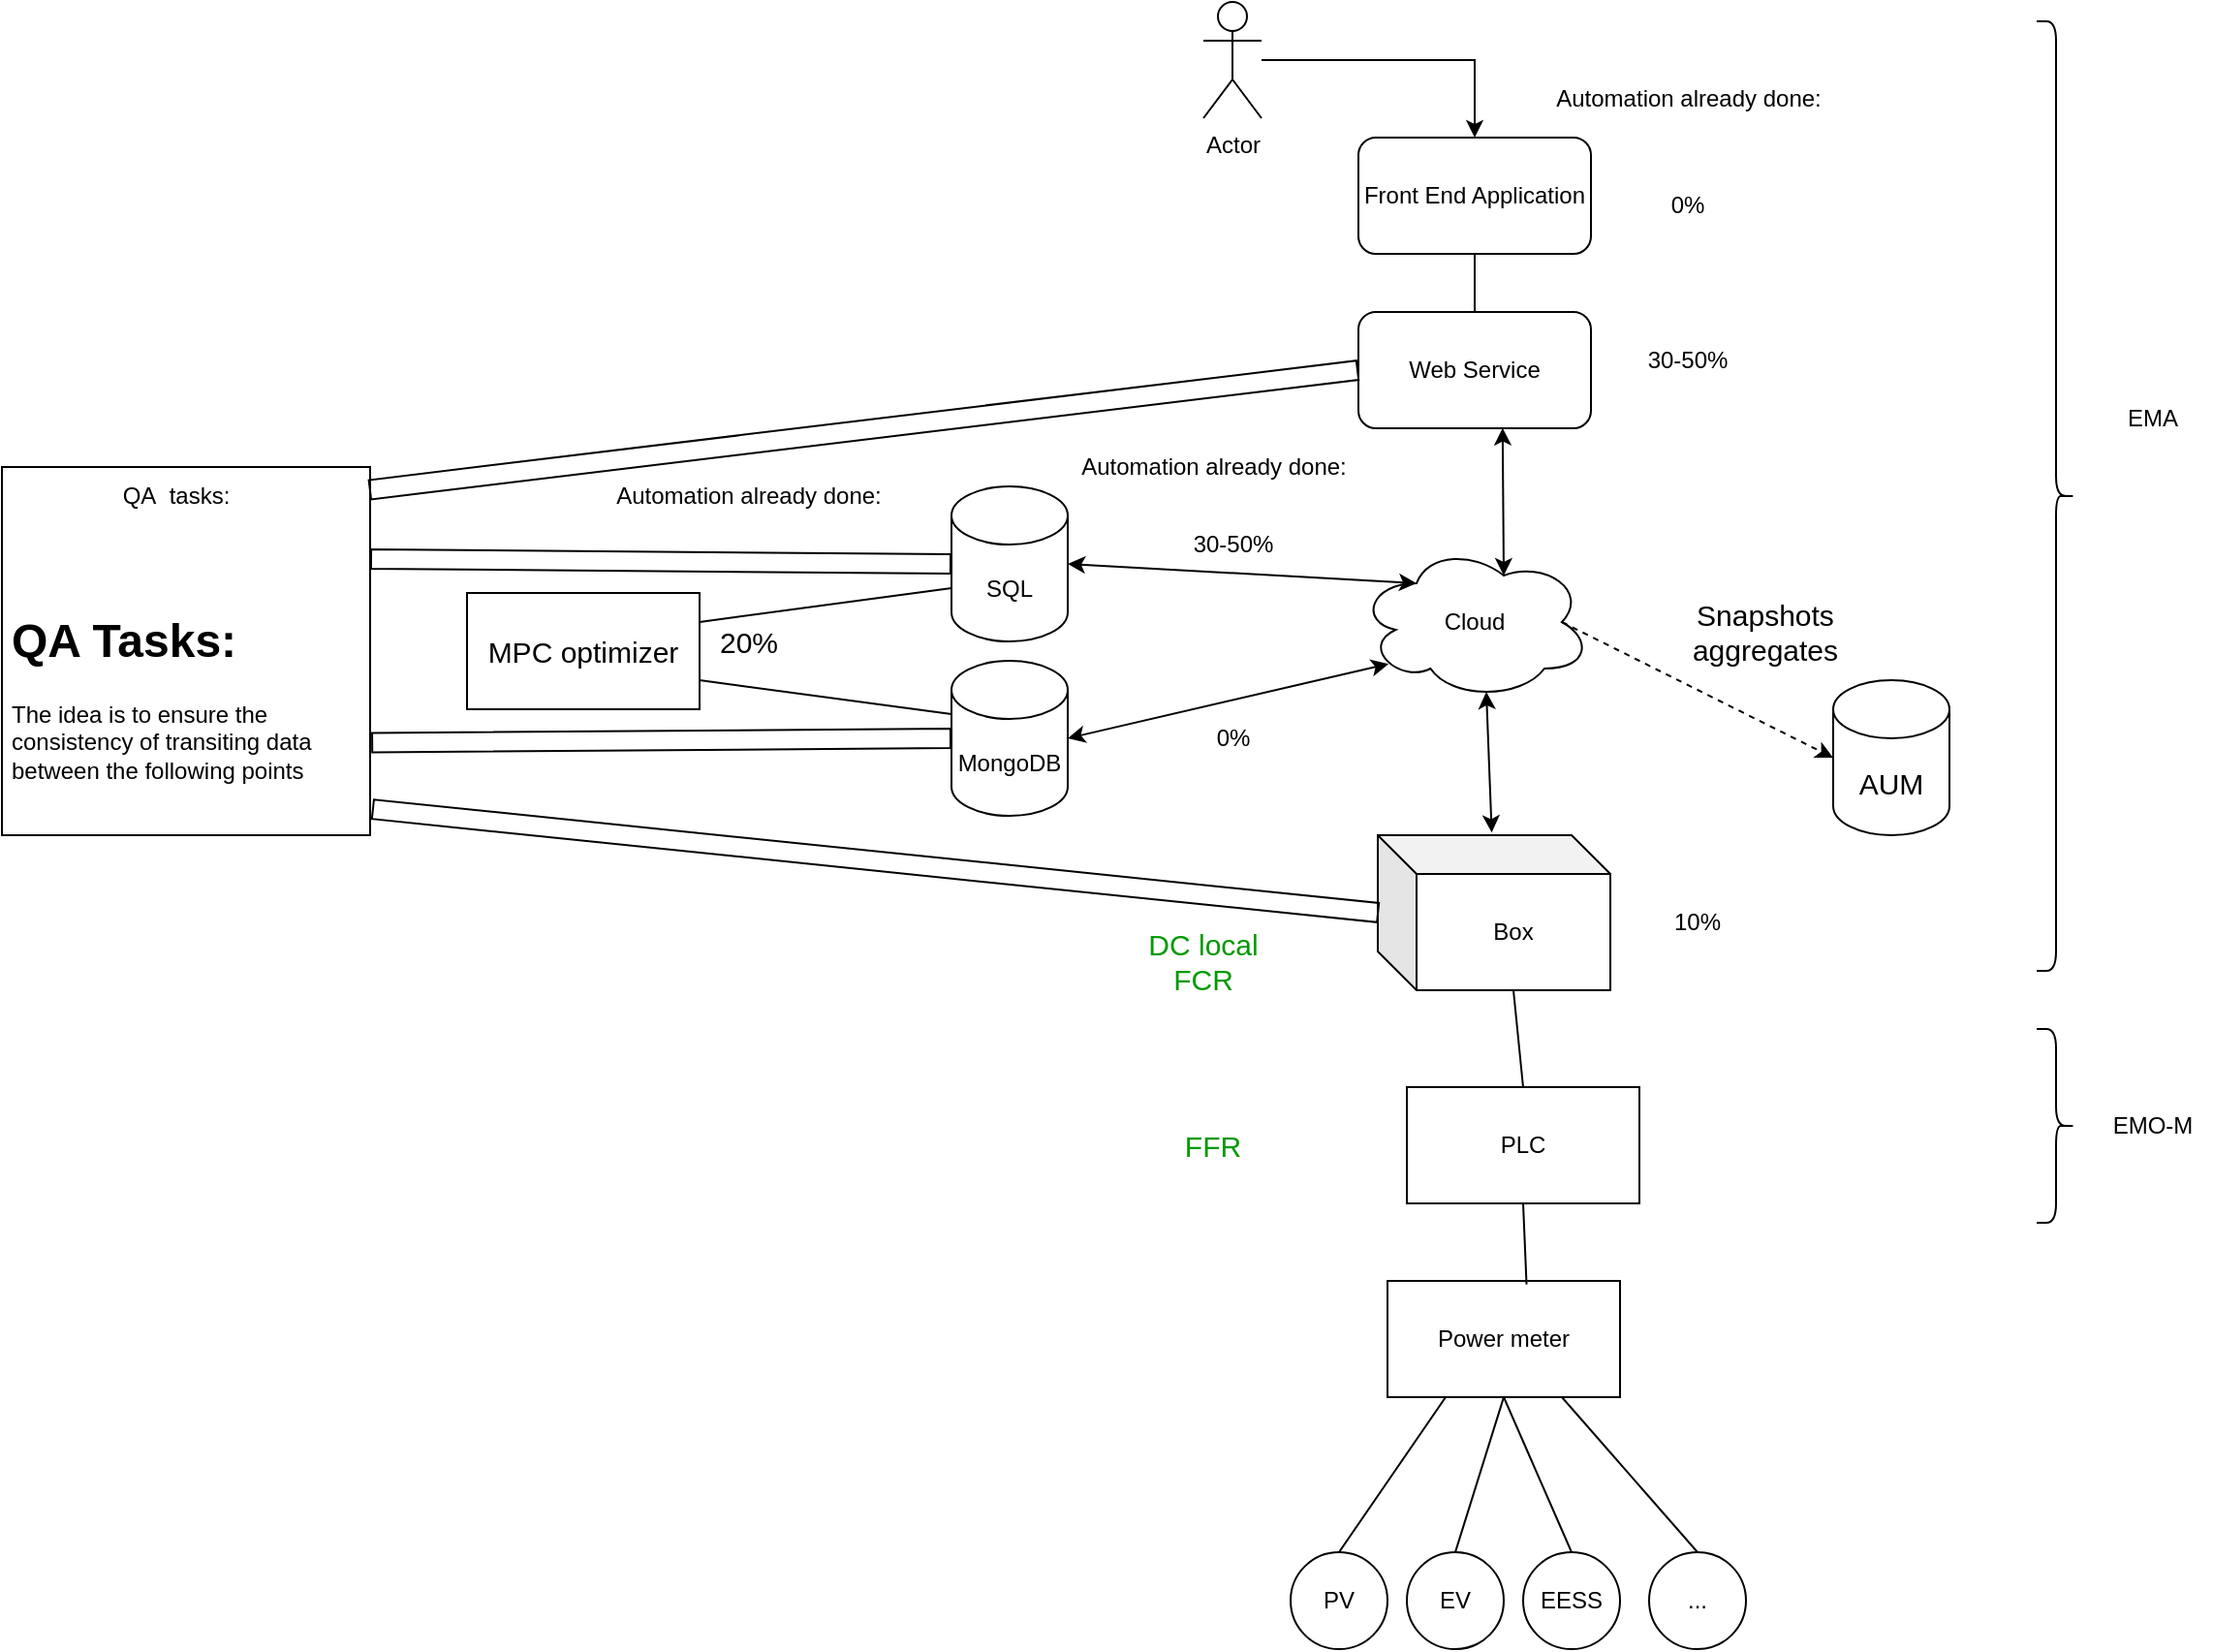 <mxfile version="20.0.1" type="github">
  <diagram id="BBVn9Ozy_GyZHSGKIwdL" name="Page-1">
    <mxGraphModel dx="1519" dy="365" grid="1" gridSize="10" guides="1" tooltips="1" connect="1" arrows="1" fold="1" page="1" pageScale="1" pageWidth="827" pageHeight="1169" math="0" shadow="0">
      <root>
        <mxCell id="0" />
        <mxCell id="1" parent="0" />
        <mxCell id="jWT5g_k1tAhaqWM9EBht-1" value="Front End Application" style="rounded=1;whiteSpace=wrap;html=1;" parent="1" vertex="1">
          <mxGeometry x="310" y="110" width="120" height="60" as="geometry" />
        </mxCell>
        <mxCell id="jWT5g_k1tAhaqWM9EBht-2" value="Web Service" style="rounded=1;whiteSpace=wrap;html=1;" parent="1" vertex="1">
          <mxGeometry x="310" y="200" width="120" height="60" as="geometry" />
        </mxCell>
        <mxCell id="jWT5g_k1tAhaqWM9EBht-4" value="" style="edgeStyle=orthogonalEdgeStyle;rounded=0;orthogonalLoop=1;jettySize=auto;html=1;" parent="1" source="jWT5g_k1tAhaqWM9EBht-3" target="jWT5g_k1tAhaqWM9EBht-1" edge="1">
          <mxGeometry relative="1" as="geometry" />
        </mxCell>
        <mxCell id="jWT5g_k1tAhaqWM9EBht-3" value="Actor" style="shape=umlActor;verticalLabelPosition=bottom;verticalAlign=top;html=1;outlineConnect=0;" parent="1" vertex="1">
          <mxGeometry x="230" y="40" width="30" height="60" as="geometry" />
        </mxCell>
        <mxCell id="jWT5g_k1tAhaqWM9EBht-8" value="Cloud" style="ellipse;shape=cloud;whiteSpace=wrap;html=1;" parent="1" vertex="1">
          <mxGeometry x="310" y="320" width="120" height="80" as="geometry" />
        </mxCell>
        <mxCell id="jWT5g_k1tAhaqWM9EBht-9" value="SQL" style="shape=cylinder3;whiteSpace=wrap;html=1;boundedLbl=1;backgroundOutline=1;size=15;" parent="1" vertex="1">
          <mxGeometry x="100" y="290" width="60" height="80" as="geometry" />
        </mxCell>
        <mxCell id="jWT5g_k1tAhaqWM9EBht-10" value="MongoDB" style="shape=cylinder3;whiteSpace=wrap;html=1;boundedLbl=1;backgroundOutline=1;size=15;" parent="1" vertex="1">
          <mxGeometry x="100" y="380" width="60" height="80" as="geometry" />
        </mxCell>
        <mxCell id="jWT5g_k1tAhaqWM9EBht-11" value="Box" style="shape=cube;whiteSpace=wrap;html=1;boundedLbl=1;backgroundOutline=1;darkOpacity=0.05;darkOpacity2=0.1;" parent="1" vertex="1">
          <mxGeometry x="320" y="470" width="120" height="80" as="geometry" />
        </mxCell>
        <mxCell id="jWT5g_k1tAhaqWM9EBht-12" value="" style="endArrow=none;html=1;rounded=0;entryX=0.5;entryY=1;entryDx=0;entryDy=0;exitX=0.5;exitY=0;exitDx=0;exitDy=0;" parent="1" source="jWT5g_k1tAhaqWM9EBht-2" target="jWT5g_k1tAhaqWM9EBht-1" edge="1">
          <mxGeometry width="50" height="50" relative="1" as="geometry">
            <mxPoint x="320" y="260" as="sourcePoint" />
            <mxPoint x="370" y="210" as="targetPoint" />
          </mxGeometry>
        </mxCell>
        <mxCell id="jWT5g_k1tAhaqWM9EBht-13" value="" style="endArrow=classic;startArrow=classic;html=1;rounded=0;entryX=0.62;entryY=0.997;entryDx=0;entryDy=0;exitX=0.625;exitY=0.2;exitDx=0;exitDy=0;exitPerimeter=0;entryPerimeter=0;" parent="1" source="jWT5g_k1tAhaqWM9EBht-8" target="jWT5g_k1tAhaqWM9EBht-2" edge="1">
          <mxGeometry width="50" height="50" relative="1" as="geometry">
            <mxPoint x="320" y="260" as="sourcePoint" />
            <mxPoint x="370" y="210" as="targetPoint" />
          </mxGeometry>
        </mxCell>
        <mxCell id="jWT5g_k1tAhaqWM9EBht-14" value="" style="endArrow=classic;startArrow=classic;html=1;rounded=0;entryX=0.55;entryY=0.95;entryDx=0;entryDy=0;entryPerimeter=0;exitX=0.49;exitY=-0.017;exitDx=0;exitDy=0;exitPerimeter=0;" parent="1" source="jWT5g_k1tAhaqWM9EBht-11" target="jWT5g_k1tAhaqWM9EBht-8" edge="1">
          <mxGeometry width="50" height="50" relative="1" as="geometry">
            <mxPoint x="320" y="410" as="sourcePoint" />
            <mxPoint x="370" y="360" as="targetPoint" />
          </mxGeometry>
        </mxCell>
        <mxCell id="jWT5g_k1tAhaqWM9EBht-15" value="" style="endArrow=classic;html=1;rounded=0;exitX=1;exitY=0.5;exitDx=0;exitDy=0;exitPerimeter=0;entryX=0.25;entryY=0.25;entryDx=0;entryDy=0;entryPerimeter=0;startArrow=classic;startFill=1;endFill=1;" parent="1" source="jWT5g_k1tAhaqWM9EBht-9" target="jWT5g_k1tAhaqWM9EBht-8" edge="1">
          <mxGeometry width="50" height="50" relative="1" as="geometry">
            <mxPoint x="320" y="410" as="sourcePoint" />
            <mxPoint x="370" y="360" as="targetPoint" />
          </mxGeometry>
        </mxCell>
        <mxCell id="jWT5g_k1tAhaqWM9EBht-16" value="" style="endArrow=classic;html=1;rounded=0;exitX=1;exitY=0.5;exitDx=0;exitDy=0;exitPerimeter=0;entryX=0.13;entryY=0.77;entryDx=0;entryDy=0;entryPerimeter=0;startArrow=classic;startFill=1;endFill=1;" parent="1" source="jWT5g_k1tAhaqWM9EBht-10" target="jWT5g_k1tAhaqWM9EBht-8" edge="1">
          <mxGeometry width="50" height="50" relative="1" as="geometry">
            <mxPoint x="320" y="410" as="sourcePoint" />
            <mxPoint x="370" y="360" as="targetPoint" />
          </mxGeometry>
        </mxCell>
        <mxCell id="LM3yIXjnHnnbTc_fIncE-1" value="Automation already done:" style="text;html=1;align=center;verticalAlign=middle;resizable=0;points=[];autosize=1;strokeColor=none;fillColor=none;" parent="1" vertex="1">
          <mxGeometry x="160" y="270" width="150" height="20" as="geometry" />
        </mxCell>
        <mxCell id="LM3yIXjnHnnbTc_fIncE-2" value="30-50%" style="text;html=1;align=center;verticalAlign=middle;resizable=0;points=[];autosize=1;strokeColor=none;fillColor=none;" parent="1" vertex="1">
          <mxGeometry x="215" y="310" width="60" height="20" as="geometry" />
        </mxCell>
        <mxCell id="LM3yIXjnHnnbTc_fIncE-3" value="0%" style="text;html=1;align=center;verticalAlign=middle;resizable=0;points=[];autosize=1;strokeColor=none;fillColor=none;" parent="1" vertex="1">
          <mxGeometry x="230" y="410" width="30" height="20" as="geometry" />
        </mxCell>
        <mxCell id="LM3yIXjnHnnbTc_fIncE-4" value="10%" style="text;html=1;strokeColor=none;fillColor=none;align=center;verticalAlign=middle;whiteSpace=wrap;rounded=0;" parent="1" vertex="1">
          <mxGeometry x="455" y="500" width="60" height="30" as="geometry" />
        </mxCell>
        <mxCell id="LM3yIXjnHnnbTc_fIncE-5" value="0%" style="text;html=1;strokeColor=none;fillColor=none;align=center;verticalAlign=middle;whiteSpace=wrap;rounded=0;" parent="1" vertex="1">
          <mxGeometry x="450" y="130" width="60" height="30" as="geometry" />
        </mxCell>
        <mxCell id="LM3yIXjnHnnbTc_fIncE-6" value="30-50%" style="text;html=1;strokeColor=none;fillColor=none;align=center;verticalAlign=middle;whiteSpace=wrap;rounded=0;" parent="1" vertex="1">
          <mxGeometry x="450" y="210" width="60" height="30" as="geometry" />
        </mxCell>
        <mxCell id="LM3yIXjnHnnbTc_fIncE-7" value="&lt;span style=&quot;color: rgba(0, 0, 0, 0); font-family: monospace; font-size: 0px; text-align: start;&quot;&gt;%3CmxGraphModel%3E%3Croot%3E%3CmxCell%20id%3D%220%22%2F%3E%3CmxCell%20id%3D%221%22%20parent%3D%220%22%2F%3E%3CmxCell%20id%3D%222%22%20value%3D%22Automation%20already%20done%3A%22%20style%3D%22text%3Bhtml%3D1%3Balign%3Dcenter%3BverticalAlign%3Dmiddle%3Bresizable%3D0%3Bpoints%3D%5B%5D%3Bautosize%3D1%3BstrokeColor%3Dnone%3BfillColor%3Dnone%3B%22%20vertex%3D%221%22%20parent%3D%221%22%3E%3CmxGeometry%20x%3D%22160%22%20y%3D%22270%22%20width%3D%22150%22%20height%3D%2220%22%20as%3D%22geometry%22%2F%3E%3C%2FmxCell%3E%3C%2Froot%3E%3C%2FmxGraphModel%3E&lt;/span&gt;&lt;span style=&quot;color: rgba(0, 0, 0, 0); font-family: monospace; font-size: 0px; text-align: start;&quot;&gt;%3CmxGraphModel%3E%3Croot%3E%3CmxCell%20id%3D%220%22%2F%3E%3CmxCell%20id%3D%221%22%20parent%3D%220%22%2F%3E%3CmxCell%20id%3D%222%22%20value%3D%22Automation%20already%20done%3A%22%20style%3D%22text%3Bhtml%3D1%3Balign%3Dcenter%3BverticalAlign%3Dmiddle%3Bresizable%3D0%3Bpoints%3D%5B%5D%3Bautosize%3D1%3BstrokeColor%3Dnone%3BfillColor%3Dnone%3B%22%20vertex%3D%221%22%20parent%3D%221%22%3E%3CmxGeometry%20x%3D%22160%22%20y%3D%22270%22%20width%3D%22150%22%20height%3D%2220%22%20as%3D%22geometry%22%2F%3E%3C%2FmxCell%3E%3C%2Froot%3E%3C%2FmxGraphModel%3E&lt;/span&gt;" style="text;html=1;align=center;verticalAlign=middle;resizable=0;points=[];autosize=1;strokeColor=none;fillColor=none;" parent="1" vertex="1">
          <mxGeometry x="475" y="90" width="20" height="20" as="geometry" />
        </mxCell>
        <mxCell id="LM3yIXjnHnnbTc_fIncE-8" value="" style="rounded=0;whiteSpace=wrap;html=1;" parent="1" vertex="1">
          <mxGeometry x="-390" y="280" width="190" height="190" as="geometry" />
        </mxCell>
        <mxCell id="LM3yIXjnHnnbTc_fIncE-9" value="QA&amp;nbsp; tasks:" style="text;html=1;strokeColor=none;fillColor=none;align=center;verticalAlign=middle;whiteSpace=wrap;rounded=0;" parent="1" vertex="1">
          <mxGeometry x="-330" y="280" width="60" height="30" as="geometry" />
        </mxCell>
        <mxCell id="LM3yIXjnHnnbTc_fIncE-12" value="&lt;h1&gt;QA Tasks:&lt;/h1&gt;&lt;p&gt;The idea is to ensure the consistency of transiting data between the following points&lt;/p&gt;" style="text;html=1;strokeColor=none;fillColor=none;spacing=5;spacingTop=-20;whiteSpace=wrap;overflow=hidden;rounded=0;" parent="1" vertex="1">
          <mxGeometry x="-390" y="350" width="190" height="120" as="geometry" />
        </mxCell>
        <mxCell id="LM3yIXjnHnnbTc_fIncE-19" value="" style="shape=flexArrow;endArrow=none;startArrow=none;html=1;rounded=0;startFill=0;endFill=0;entryX=0;entryY=0.5;entryDx=0;entryDy=0;exitX=0.997;exitY=0.062;exitDx=0;exitDy=0;exitPerimeter=0;" parent="1" source="LM3yIXjnHnnbTc_fIncE-8" target="jWT5g_k1tAhaqWM9EBht-2" edge="1">
          <mxGeometry width="100" height="100" relative="1" as="geometry">
            <mxPoint x="40" y="380" as="sourcePoint" />
            <mxPoint x="140" y="280" as="targetPoint" />
          </mxGeometry>
        </mxCell>
        <mxCell id="LM3yIXjnHnnbTc_fIncE-20" value="" style="shape=flexArrow;endArrow=none;startArrow=none;html=1;rounded=0;startFill=0;endFill=0;entryX=0;entryY=0.5;entryDx=0;entryDy=0;entryPerimeter=0;exitX=1;exitY=0.25;exitDx=0;exitDy=0;" parent="1" target="jWT5g_k1tAhaqWM9EBht-9" edge="1" source="LM3yIXjnHnnbTc_fIncE-8">
          <mxGeometry width="100" height="100" relative="1" as="geometry">
            <mxPoint x="-10" y="330" as="sourcePoint" />
            <mxPoint x="320" y="280" as="targetPoint" />
          </mxGeometry>
        </mxCell>
        <mxCell id="LM3yIXjnHnnbTc_fIncE-21" value="" style="shape=flexArrow;endArrow=none;startArrow=none;html=1;rounded=0;startFill=0;endFill=0;entryX=0;entryY=0.5;entryDx=0;entryDy=0;entryPerimeter=0;exitX=1.003;exitY=0.602;exitDx=0;exitDy=0;exitPerimeter=0;" parent="1" target="jWT5g_k1tAhaqWM9EBht-10" edge="1" source="LM3yIXjnHnnbTc_fIncE-12">
          <mxGeometry width="100" height="100" relative="1" as="geometry">
            <mxPoint x="-10" y="420" as="sourcePoint" />
            <mxPoint x="50" y="409.5" as="targetPoint" />
          </mxGeometry>
        </mxCell>
        <mxCell id="LM3yIXjnHnnbTc_fIncE-22" value="" style="shape=flexArrow;endArrow=none;startArrow=none;html=1;rounded=0;startFill=0;endFill=0;entryX=0;entryY=0.5;entryDx=0;entryDy=0;exitX=1.005;exitY=0.888;exitDx=0;exitDy=0;exitPerimeter=0;" parent="1" source="LM3yIXjnHnnbTc_fIncE-12" edge="1">
          <mxGeometry width="100" height="100" relative="1" as="geometry">
            <mxPoint x="6.362e-14" y="571.78" as="sourcePoint" />
            <mxPoint x="320.57" y="510" as="targetPoint" />
          </mxGeometry>
        </mxCell>
        <mxCell id="LM3yIXjnHnnbTc_fIncE-23" value="Automation already done:" style="text;html=1;align=center;verticalAlign=middle;resizable=0;points=[];autosize=1;strokeColor=none;fillColor=none;" parent="1" vertex="1">
          <mxGeometry x="405" y="80" width="150" height="20" as="geometry" />
        </mxCell>
        <mxCell id="2Ew5lvRJ-K_IrbWlO6LA-1" value="Power meter" style="rounded=0;whiteSpace=wrap;html=1;" vertex="1" parent="1">
          <mxGeometry x="325" y="700" width="120" height="60" as="geometry" />
        </mxCell>
        <mxCell id="2Ew5lvRJ-K_IrbWlO6LA-2" value="" style="endArrow=none;html=1;rounded=0;entryX=0;entryY=0;entryDx=70;entryDy=80;entryPerimeter=0;exitX=0.598;exitY=0.03;exitDx=0;exitDy=0;exitPerimeter=0;" edge="1" parent="1" source="2Ew5lvRJ-K_IrbWlO6LA-1">
          <mxGeometry width="50" height="50" relative="1" as="geometry">
            <mxPoint x="145" y="670" as="sourcePoint" />
            <mxPoint x="395" y="660" as="targetPoint" />
          </mxGeometry>
        </mxCell>
        <mxCell id="2Ew5lvRJ-K_IrbWlO6LA-3" value="PV" style="ellipse;whiteSpace=wrap;html=1;aspect=fixed;" vertex="1" parent="1">
          <mxGeometry x="275" y="840" width="50" height="50" as="geometry" />
        </mxCell>
        <mxCell id="2Ew5lvRJ-K_IrbWlO6LA-4" value="EESS" style="ellipse;whiteSpace=wrap;html=1;aspect=fixed;" vertex="1" parent="1">
          <mxGeometry x="395" y="840" width="50" height="50" as="geometry" />
        </mxCell>
        <mxCell id="2Ew5lvRJ-K_IrbWlO6LA-5" value="EV" style="ellipse;whiteSpace=wrap;html=1;aspect=fixed;" vertex="1" parent="1">
          <mxGeometry x="335" y="840" width="50" height="50" as="geometry" />
        </mxCell>
        <mxCell id="2Ew5lvRJ-K_IrbWlO6LA-6" value="..." style="ellipse;whiteSpace=wrap;html=1;aspect=fixed;" vertex="1" parent="1">
          <mxGeometry x="460" y="840" width="50" height="50" as="geometry" />
        </mxCell>
        <mxCell id="2Ew5lvRJ-K_IrbWlO6LA-7" value="" style="endArrow=none;html=1;rounded=0;entryX=0.25;entryY=1;entryDx=0;entryDy=0;exitX=0.5;exitY=0;exitDx=0;exitDy=0;" edge="1" parent="1" source="2Ew5lvRJ-K_IrbWlO6LA-3" target="2Ew5lvRJ-K_IrbWlO6LA-1">
          <mxGeometry width="50" height="50" relative="1" as="geometry">
            <mxPoint x="145" y="760" as="sourcePoint" />
            <mxPoint x="195" y="710" as="targetPoint" />
          </mxGeometry>
        </mxCell>
        <mxCell id="2Ew5lvRJ-K_IrbWlO6LA-8" value="" style="endArrow=none;html=1;rounded=0;entryX=0.5;entryY=1;entryDx=0;entryDy=0;exitX=0.5;exitY=0;exitDx=0;exitDy=0;" edge="1" parent="1" source="2Ew5lvRJ-K_IrbWlO6LA-5" target="2Ew5lvRJ-K_IrbWlO6LA-1">
          <mxGeometry width="50" height="50" relative="1" as="geometry">
            <mxPoint x="145" y="760" as="sourcePoint" />
            <mxPoint x="195" y="710" as="targetPoint" />
          </mxGeometry>
        </mxCell>
        <mxCell id="2Ew5lvRJ-K_IrbWlO6LA-9" value="" style="endArrow=none;html=1;rounded=0;entryX=0.5;entryY=0;entryDx=0;entryDy=0;exitX=0.5;exitY=1;exitDx=0;exitDy=0;" edge="1" parent="1" source="2Ew5lvRJ-K_IrbWlO6LA-1" target="2Ew5lvRJ-K_IrbWlO6LA-4">
          <mxGeometry width="50" height="50" relative="1" as="geometry">
            <mxPoint x="145" y="760" as="sourcePoint" />
            <mxPoint x="195" y="710" as="targetPoint" />
          </mxGeometry>
        </mxCell>
        <mxCell id="2Ew5lvRJ-K_IrbWlO6LA-10" value="" style="endArrow=none;html=1;rounded=0;entryX=0.5;entryY=0;entryDx=0;entryDy=0;exitX=0.75;exitY=1;exitDx=0;exitDy=0;" edge="1" parent="1" source="2Ew5lvRJ-K_IrbWlO6LA-1" target="2Ew5lvRJ-K_IrbWlO6LA-6">
          <mxGeometry width="50" height="50" relative="1" as="geometry">
            <mxPoint x="145" y="760" as="sourcePoint" />
            <mxPoint x="195" y="710" as="targetPoint" />
          </mxGeometry>
        </mxCell>
        <mxCell id="2Ew5lvRJ-K_IrbWlO6LA-11" value="" style="shape=curlyBracket;whiteSpace=wrap;html=1;rounded=1;flipH=1;" vertex="1" parent="1">
          <mxGeometry x="660" y="50" width="20" height="490" as="geometry" />
        </mxCell>
        <mxCell id="2Ew5lvRJ-K_IrbWlO6LA-12" value="EMO-M" style="text;html=1;strokeColor=none;fillColor=none;align=center;verticalAlign=middle;whiteSpace=wrap;rounded=0;" vertex="1" parent="1">
          <mxGeometry x="690" y="605" width="60" height="30" as="geometry" />
        </mxCell>
        <mxCell id="2Ew5lvRJ-K_IrbWlO6LA-13" value="EMA" style="text;html=1;strokeColor=none;fillColor=none;align=center;verticalAlign=middle;whiteSpace=wrap;rounded=0;" vertex="1" parent="1">
          <mxGeometry x="690" y="240" width="60" height="30" as="geometry" />
        </mxCell>
        <mxCell id="2Ew5lvRJ-K_IrbWlO6LA-14" value="" style="shape=curlyBracket;whiteSpace=wrap;html=1;rounded=1;flipH=1;" vertex="1" parent="1">
          <mxGeometry x="660" y="570" width="20" height="100" as="geometry" />
        </mxCell>
        <mxCell id="2Ew5lvRJ-K_IrbWlO6LA-17" value="PLC" style="rounded=0;whiteSpace=wrap;html=1;" vertex="1" parent="1">
          <mxGeometry x="335" y="600" width="120" height="60" as="geometry" />
        </mxCell>
        <mxCell id="2Ew5lvRJ-K_IrbWlO6LA-18" value="" style="endArrow=none;html=1;rounded=0;entryX=0;entryY=0;entryDx=70;entryDy=80;entryPerimeter=0;exitX=0.5;exitY=0;exitDx=0;exitDy=0;" edge="1" parent="1" source="2Ew5lvRJ-K_IrbWlO6LA-17" target="jWT5g_k1tAhaqWM9EBht-11">
          <mxGeometry width="50" height="50" relative="1" as="geometry">
            <mxPoint x="330" y="660" as="sourcePoint" />
            <mxPoint x="380" y="610" as="targetPoint" />
          </mxGeometry>
        </mxCell>
        <mxCell id="2Ew5lvRJ-K_IrbWlO6LA-20" value="&lt;font style=&quot;font-size: 15px;&quot; color=&quot;#009900&quot;&gt;FFR&lt;/font&gt;" style="text;html=1;strokeColor=none;fillColor=none;align=center;verticalAlign=middle;whiteSpace=wrap;rounded=0;" vertex="1" parent="1">
          <mxGeometry x="205" y="615" width="60" height="30" as="geometry" />
        </mxCell>
        <mxCell id="2Ew5lvRJ-K_IrbWlO6LA-21" value="&lt;font style=&quot;font-size: 15px;&quot; color=&quot;#009900&quot;&gt;DC local FCR&lt;/font&gt;" style="text;html=1;strokeColor=none;fillColor=none;align=center;verticalAlign=middle;whiteSpace=wrap;rounded=0;" vertex="1" parent="1">
          <mxGeometry x="200" y="520" width="60" height="30" as="geometry" />
        </mxCell>
        <mxCell id="2Ew5lvRJ-K_IrbWlO6LA-23" value="&lt;font color=&quot;#000000&quot;&gt;MPC optimizer&lt;/font&gt;" style="rounded=0;whiteSpace=wrap;html=1;fontSize=15;fontColor=#009900;" vertex="1" parent="1">
          <mxGeometry x="-150" y="345" width="120" height="60" as="geometry" />
        </mxCell>
        <mxCell id="2Ew5lvRJ-K_IrbWlO6LA-24" value="" style="endArrow=none;html=1;rounded=0;fontSize=15;fontColor=#000000;entryX=0;entryY=0;entryDx=0;entryDy=52.5;entryPerimeter=0;exitX=1;exitY=0.25;exitDx=0;exitDy=0;" edge="1" parent="1" source="2Ew5lvRJ-K_IrbWlO6LA-23" target="jWT5g_k1tAhaqWM9EBht-9">
          <mxGeometry width="50" height="50" relative="1" as="geometry">
            <mxPoint x="-10" y="450" as="sourcePoint" />
            <mxPoint x="40" y="400" as="targetPoint" />
          </mxGeometry>
        </mxCell>
        <mxCell id="2Ew5lvRJ-K_IrbWlO6LA-25" value="" style="endArrow=none;html=1;rounded=0;fontSize=15;fontColor=#000000;entryX=0;entryY=0;entryDx=0;entryDy=27.5;entryPerimeter=0;exitX=1;exitY=0.75;exitDx=0;exitDy=0;" edge="1" parent="1" source="2Ew5lvRJ-K_IrbWlO6LA-23" target="jWT5g_k1tAhaqWM9EBht-10">
          <mxGeometry width="50" height="50" relative="1" as="geometry">
            <mxPoint x="-10" y="450" as="sourcePoint" />
            <mxPoint x="40" y="400" as="targetPoint" />
          </mxGeometry>
        </mxCell>
        <mxCell id="2Ew5lvRJ-K_IrbWlO6LA-26" value="Automation already done:" style="text;html=1;align=center;verticalAlign=middle;resizable=0;points=[];autosize=1;strokeColor=none;fillColor=none;" vertex="1" parent="1">
          <mxGeometry x="-80" y="285" width="150" height="20" as="geometry" />
        </mxCell>
        <mxCell id="2Ew5lvRJ-K_IrbWlO6LA-27" value="20%" style="text;html=1;align=center;verticalAlign=middle;resizable=0;points=[];autosize=1;strokeColor=none;fillColor=none;fontSize=15;fontColor=#000000;" vertex="1" parent="1">
          <mxGeometry x="-30" y="360" width="50" height="20" as="geometry" />
        </mxCell>
        <mxCell id="2Ew5lvRJ-K_IrbWlO6LA-28" value="" style="endArrow=classic;html=1;rounded=0;fontSize=15;fontColor=#000000;exitX=0.875;exitY=0.5;exitDx=0;exitDy=0;exitPerimeter=0;dashed=1;entryX=0;entryY=0.5;entryDx=0;entryDy=0;entryPerimeter=0;" edge="1" parent="1" source="jWT5g_k1tAhaqWM9EBht-8" target="2Ew5lvRJ-K_IrbWlO6LA-32">
          <mxGeometry width="50" height="50" relative="1" as="geometry">
            <mxPoint x="210" y="510" as="sourcePoint" />
            <mxPoint x="500" y="410" as="targetPoint" />
          </mxGeometry>
        </mxCell>
        <mxCell id="2Ew5lvRJ-K_IrbWlO6LA-29" value="Snapshots aggregates" style="text;html=1;strokeColor=none;fillColor=none;align=center;verticalAlign=middle;whiteSpace=wrap;rounded=0;fontSize=15;fontColor=#000000;" vertex="1" parent="1">
          <mxGeometry x="490" y="350" width="60" height="30" as="geometry" />
        </mxCell>
        <mxCell id="2Ew5lvRJ-K_IrbWlO6LA-32" value="AUM" style="shape=cylinder3;whiteSpace=wrap;html=1;boundedLbl=1;backgroundOutline=1;size=15;fontSize=15;fontColor=#000000;" vertex="1" parent="1">
          <mxGeometry x="555" y="390" width="60" height="80" as="geometry" />
        </mxCell>
      </root>
    </mxGraphModel>
  </diagram>
</mxfile>
